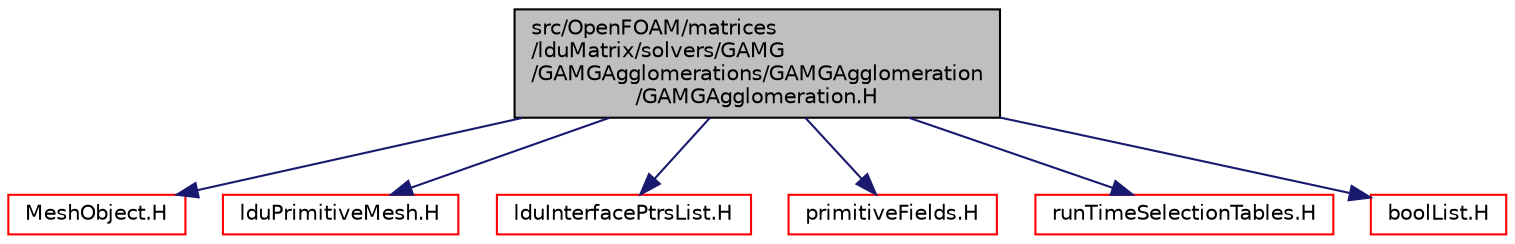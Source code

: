 digraph "src/OpenFOAM/matrices/lduMatrix/solvers/GAMG/GAMGAgglomerations/GAMGAgglomeration/GAMGAgglomeration.H"
{
  bgcolor="transparent";
  edge [fontname="Helvetica",fontsize="10",labelfontname="Helvetica",labelfontsize="10"];
  node [fontname="Helvetica",fontsize="10",shape=record];
  Node1 [label="src/OpenFOAM/matrices\l/lduMatrix/solvers/GAMG\l/GAMGAgglomerations/GAMGAgglomeration\l/GAMGAgglomeration.H",height=0.2,width=0.4,color="black", fillcolor="grey75", style="filled", fontcolor="black"];
  Node1 -> Node2 [color="midnightblue",fontsize="10",style="solid",fontname="Helvetica"];
  Node2 [label="MeshObject.H",height=0.2,width=0.4,color="red",URL="$a08612.html"];
  Node1 -> Node3 [color="midnightblue",fontsize="10",style="solid",fontname="Helvetica"];
  Node3 [label="lduPrimitiveMesh.H",height=0.2,width=0.4,color="red",URL="$a08608.html"];
  Node1 -> Node4 [color="midnightblue",fontsize="10",style="solid",fontname="Helvetica"];
  Node4 [label="lduInterfacePtrsList.H",height=0.2,width=0.4,color="red",URL="$a08389.html"];
  Node1 -> Node5 [color="midnightblue",fontsize="10",style="solid",fontname="Helvetica"];
  Node5 [label="primitiveFields.H",height=0.2,width=0.4,color="red",URL="$a08085.html",tooltip="Specialisations of Field<T> for scalar, vector and tensor. "];
  Node1 -> Node6 [color="midnightblue",fontsize="10",style="solid",fontname="Helvetica"];
  Node6 [label="runTimeSelectionTables.H",height=0.2,width=0.4,color="red",URL="$a07967.html",tooltip="Macros to ease declaration of run-time selection tables. "];
  Node1 -> Node7 [color="midnightblue",fontsize="10",style="solid",fontname="Helvetica"];
  Node7 [label="boolList.H",height=0.2,width=0.4,color="red",URL="$a08938.html"];
}
